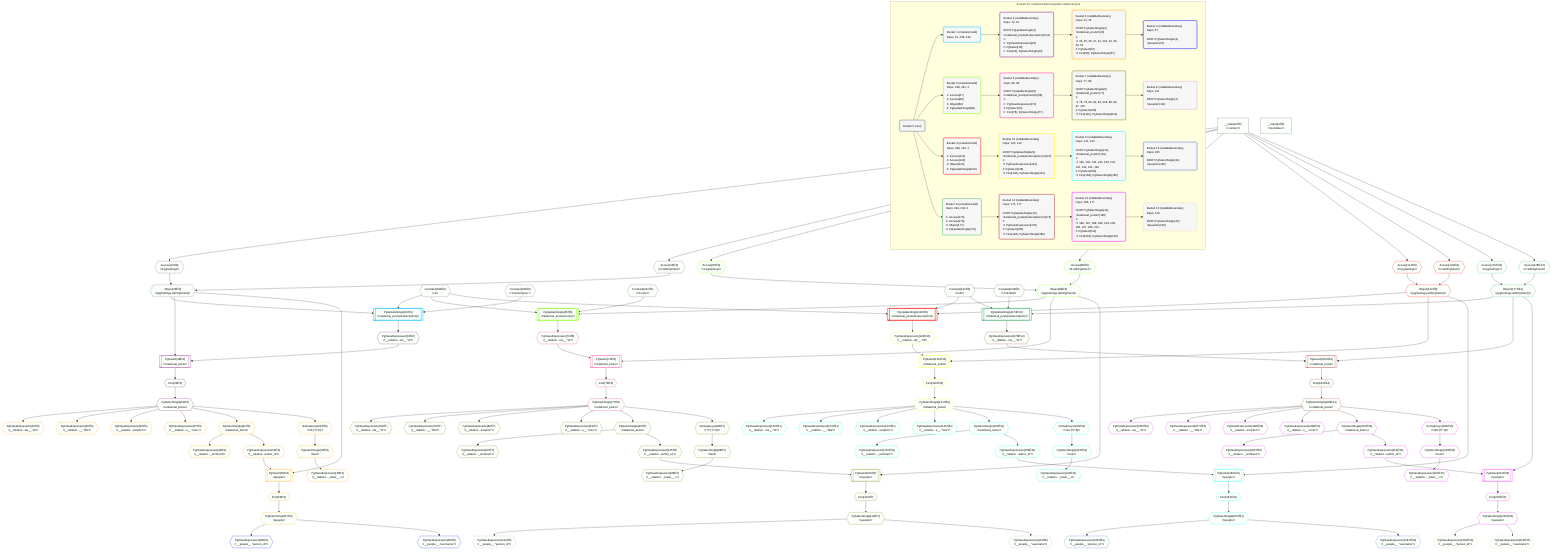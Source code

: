 %%{init: {'themeVariables': { 'fontSize': '12px'}}}%%
graph TD
    classDef path fill:#eee,stroke:#000,color:#000
    classDef plan fill:#fff,stroke-width:1px,color:#000
    classDef itemplan fill:#fff,stroke-width:2px,color:#000
    classDef unbatchedplan fill:#dff,stroke-width:1px,color:#000
    classDef sideeffectplan fill:#fcc,stroke-width:2px,color:#000
    classDef bucket fill:#f6f6f6,color:#000,stroke-width:2px,text-align:left


    %% plan dependencies
    Object15{{"Object[15∈0]<br />ᐸ{pgSettings,withPgClient}ᐳ"}}:::plan
    Access13{{"Access[13∈0]<br />ᐸ2.pgSettingsᐳ"}}:::plan
    Access14{{"Access[14∈0]<br />ᐸ2.withPgClientᐳ"}}:::plan
    Access13 & Access14 --> Object15
    __Value2["__Value[2∈0]<br />ᐸcontextᐳ"]:::plan
    __Value2 --> Access13
    __Value2 --> Access14
    __Value4["__Value[4∈0]<br />ᐸrootValueᐳ"]:::plan
    Constant238{{"Constant[238∈0]<br />ᐸ4ᐳ"}}:::plan
    Constant239{{"Constant[239∈0]<br />ᐸ'A description'ᐳ"}}:::plan
    Constant241{{"Constant[241∈0]<br />ᐸ'A note'ᐳ"}}:::plan
    Constant243{{"Constant[243∈0]<br />ᐸnullᐳ"}}:::plan
    Constant244{{"Constant[244∈0]<br />ᐸ3141592ᐳ"}}:::plan
    PgUpdateSingle12[["PgUpdateSingle[12∈1]<br />ᐸrelational_posts(id;description)ᐳ"]]:::sideeffectplan
    Object15 & Constant238 & Constant239 --> PgUpdateSingle12
    PgSelect18[["PgSelect[18∈2]<br />ᐸrelational_postsᐳ"]]:::plan
    PgClassExpression16{{"PgClassExpression[16∈2]<br />ᐸ__relation...sts__.”id”ᐳ"}}:::plan
    Object15 & PgClassExpression16 --> PgSelect18
    PgUpdateSingle12 --> PgClassExpression16
    First22{{"First[22∈2]"}}:::plan
    PgSelect18 --> First22
    PgSelectSingle23{{"PgSelectSingle[23∈2]<br />ᐸrelational_postsᐳ"}}:::plan
    First22 --> PgSelectSingle23
    PgSelect52[["PgSelect[52∈3]<br />ᐸpeopleᐳ"]]:::plan
    PgClassExpression51{{"PgClassExpression[51∈3]<br />ᐸ__relation...author_id”ᐳ"}}:::plan
    Object15 & PgClassExpression51 --> PgSelect52
    PgClassExpression24{{"PgClassExpression[24∈3]<br />ᐸ__relation...sts__.”id”ᐳ"}}:::plan
    PgSelectSingle23 --> PgClassExpression24
    PgClassExpression25{{"PgClassExpression[25∈3]<br />ᐸ__relation...__.”title”ᐳ"}}:::plan
    PgSelectSingle23 --> PgClassExpression25
    PgClassExpression26{{"PgClassExpression[26∈3]<br />ᐸ__relation...scription”ᐳ"}}:::plan
    PgSelectSingle23 --> PgClassExpression26
    PgClassExpression27{{"PgClassExpression[27∈3]<br />ᐸ__relation...s__.”note”ᐳ"}}:::plan
    PgSelectSingle23 --> PgClassExpression27
    PgSelectSingle34{{"PgSelectSingle[34∈3]<br />ᐸtextᐳ"}}:::plan
    RemapKeys224{{"RemapKeys[224∈3]<br />ᐸ23:{”0”:6}ᐳ"}}:::plan
    RemapKeys224 --> PgSelectSingle34
    PgClassExpression35{{"PgClassExpression[35∈3]<br />ᐸ__relation..._lower__.vᐳ"}}:::plan
    PgSelectSingle34 --> PgClassExpression35
    PgSelectSingle42{{"PgSelectSingle[42∈3]<br />ᐸrelational_itemsᐳ"}}:::plan
    PgSelectSingle23 --> PgSelectSingle42
    PgClassExpression43{{"PgClassExpression[43∈3]<br />ᐸ__relation..._archived”ᐳ"}}:::plan
    PgSelectSingle42 --> PgClassExpression43
    PgSelectSingle42 --> PgClassExpression51
    First56{{"First[56∈3]"}}:::plan
    PgSelect52 --> First56
    PgSelectSingle57{{"PgSelectSingle[57∈3]<br />ᐸpeopleᐳ"}}:::plan
    First56 --> PgSelectSingle57
    PgSelectSingle23 --> RemapKeys224
    PgClassExpression58{{"PgClassExpression[58∈4]<br />ᐸ__people__.”person_id”ᐳ"}}:::plan
    PgSelectSingle57 --> PgClassExpression58
    PgClassExpression59{{"PgClassExpression[59∈4]<br />ᐸ__people__.”username”ᐳ"}}:::plan
    PgSelectSingle57 --> PgClassExpression59
    PgUpdateSingle66[["PgUpdateSingle[66∈5]<br />ᐸrelational_posts(id;note)ᐳ"]]:::sideeffectplan
    Object69{{"Object[69∈5]<br />ᐸ{pgSettings,withPgClient}ᐳ"}}:::plan
    Object69 & Constant238 & Constant241 --> PgUpdateSingle66
    Access67{{"Access[67∈5]<br />ᐸ2.pgSettingsᐳ"}}:::plan
    Access68{{"Access[68∈5]<br />ᐸ2.withPgClientᐳ"}}:::plan
    Access67 & Access68 --> Object69
    __Value2 --> Access67
    __Value2 --> Access68
    PgSelect72[["PgSelect[72∈6]<br />ᐸrelational_postsᐳ"]]:::plan
    PgClassExpression70{{"PgClassExpression[70∈6]<br />ᐸ__relation...sts__.”id”ᐳ"}}:::plan
    Object69 & PgClassExpression70 --> PgSelect72
    PgUpdateSingle66 --> PgClassExpression70
    First76{{"First[76∈6]"}}:::plan
    PgSelect72 --> First76
    PgSelectSingle77{{"PgSelectSingle[77∈6]<br />ᐸrelational_postsᐳ"}}:::plan
    First76 --> PgSelectSingle77
    PgSelect106[["PgSelect[106∈7]<br />ᐸpeopleᐳ"]]:::plan
    PgClassExpression105{{"PgClassExpression[105∈7]<br />ᐸ__relation...author_id”ᐳ"}}:::plan
    Object69 & PgClassExpression105 --> PgSelect106
    PgClassExpression78{{"PgClassExpression[78∈7]<br />ᐸ__relation...sts__.”id”ᐳ"}}:::plan
    PgSelectSingle77 --> PgClassExpression78
    PgClassExpression79{{"PgClassExpression[79∈7]<br />ᐸ__relation...__.”title”ᐳ"}}:::plan
    PgSelectSingle77 --> PgClassExpression79
    PgClassExpression80{{"PgClassExpression[80∈7]<br />ᐸ__relation...scription”ᐳ"}}:::plan
    PgSelectSingle77 --> PgClassExpression80
    PgClassExpression81{{"PgClassExpression[81∈7]<br />ᐸ__relation...s__.”note”ᐳ"}}:::plan
    PgSelectSingle77 --> PgClassExpression81
    PgSelectSingle88{{"PgSelectSingle[88∈7]<br />ᐸtextᐳ"}}:::plan
    RemapKeys228{{"RemapKeys[228∈7]<br />ᐸ77:{”0”:6}ᐳ"}}:::plan
    RemapKeys228 --> PgSelectSingle88
    PgClassExpression89{{"PgClassExpression[89∈7]<br />ᐸ__relation..._lower__.vᐳ"}}:::plan
    PgSelectSingle88 --> PgClassExpression89
    PgSelectSingle96{{"PgSelectSingle[96∈7]<br />ᐸrelational_itemsᐳ"}}:::plan
    PgSelectSingle77 --> PgSelectSingle96
    PgClassExpression97{{"PgClassExpression[97∈7]<br />ᐸ__relation..._archived”ᐳ"}}:::plan
    PgSelectSingle96 --> PgClassExpression97
    PgSelectSingle96 --> PgClassExpression105
    First110{{"First[110∈7]"}}:::plan
    PgSelect106 --> First110
    PgSelectSingle111{{"PgSelectSingle[111∈7]<br />ᐸpeopleᐳ"}}:::plan
    First110 --> PgSelectSingle111
    PgSelectSingle77 --> RemapKeys228
    PgClassExpression112{{"PgClassExpression[112∈8]<br />ᐸ__people__.”person_id”ᐳ"}}:::plan
    PgSelectSingle111 --> PgClassExpression112
    PgClassExpression113{{"PgClassExpression[113∈8]<br />ᐸ__people__.”username”ᐳ"}}:::plan
    PgSelectSingle111 --> PgClassExpression113
    PgUpdateSingle120[["PgUpdateSingle[120∈9]<br />ᐸrelational_posts(id;description)ᐳ"]]:::sideeffectplan
    Object123{{"Object[123∈9]<br />ᐸ{pgSettings,withPgClient}ᐳ"}}:::plan
    Object123 & Constant238 & Constant243 --> PgUpdateSingle120
    Access121{{"Access[121∈9]<br />ᐸ2.pgSettingsᐳ"}}:::plan
    Access122{{"Access[122∈9]<br />ᐸ2.withPgClientᐳ"}}:::plan
    Access121 & Access122 --> Object123
    __Value2 --> Access121
    __Value2 --> Access122
    PgSelect126[["PgSelect[126∈10]<br />ᐸrelational_postsᐳ"]]:::plan
    PgClassExpression124{{"PgClassExpression[124∈10]<br />ᐸ__relation...sts__.”id”ᐳ"}}:::plan
    Object123 & PgClassExpression124 --> PgSelect126
    PgUpdateSingle120 --> PgClassExpression124
    First130{{"First[130∈10]"}}:::plan
    PgSelect126 --> First130
    PgSelectSingle131{{"PgSelectSingle[131∈10]<br />ᐸrelational_postsᐳ"}}:::plan
    First130 --> PgSelectSingle131
    PgSelect160[["PgSelect[160∈11]<br />ᐸpeopleᐳ"]]:::plan
    PgClassExpression159{{"PgClassExpression[159∈11]<br />ᐸ__relation...author_id”ᐳ"}}:::plan
    Object123 & PgClassExpression159 --> PgSelect160
    PgClassExpression132{{"PgClassExpression[132∈11]<br />ᐸ__relation...sts__.”id”ᐳ"}}:::plan
    PgSelectSingle131 --> PgClassExpression132
    PgClassExpression133{{"PgClassExpression[133∈11]<br />ᐸ__relation...__.”title”ᐳ"}}:::plan
    PgSelectSingle131 --> PgClassExpression133
    PgClassExpression134{{"PgClassExpression[134∈11]<br />ᐸ__relation...scription”ᐳ"}}:::plan
    PgSelectSingle131 --> PgClassExpression134
    PgClassExpression135{{"PgClassExpression[135∈11]<br />ᐸ__relation...s__.”note”ᐳ"}}:::plan
    PgSelectSingle131 --> PgClassExpression135
    PgSelectSingle142{{"PgSelectSingle[142∈11]<br />ᐸtextᐳ"}}:::plan
    RemapKeys232{{"RemapKeys[232∈11]<br />ᐸ131:{”0”:6}ᐳ"}}:::plan
    RemapKeys232 --> PgSelectSingle142
    PgClassExpression143{{"PgClassExpression[143∈11]<br />ᐸ__relation..._lower__.vᐳ"}}:::plan
    PgSelectSingle142 --> PgClassExpression143
    PgSelectSingle150{{"PgSelectSingle[150∈11]<br />ᐸrelational_itemsᐳ"}}:::plan
    PgSelectSingle131 --> PgSelectSingle150
    PgClassExpression151{{"PgClassExpression[151∈11]<br />ᐸ__relation..._archived”ᐳ"}}:::plan
    PgSelectSingle150 --> PgClassExpression151
    PgSelectSingle150 --> PgClassExpression159
    First164{{"First[164∈11]"}}:::plan
    PgSelect160 --> First164
    PgSelectSingle165{{"PgSelectSingle[165∈11]<br />ᐸpeopleᐳ"}}:::plan
    First164 --> PgSelectSingle165
    PgSelectSingle131 --> RemapKeys232
    PgClassExpression166{{"PgClassExpression[166∈12]<br />ᐸ__people__.”person_id”ᐳ"}}:::plan
    PgSelectSingle165 --> PgClassExpression166
    PgClassExpression167{{"PgClassExpression[167∈12]<br />ᐸ__people__.”username”ᐳ"}}:::plan
    PgSelectSingle165 --> PgClassExpression167
    PgUpdateSingle174[["PgUpdateSingle[174∈13]<br />ᐸrelational_posts(id;description)ᐳ"]]:::sideeffectplan
    Object177{{"Object[177∈13]<br />ᐸ{pgSettings,withPgClient}ᐳ"}}:::plan
    Object177 & Constant244 & Constant243 --> PgUpdateSingle174
    Access175{{"Access[175∈13]<br />ᐸ2.pgSettingsᐳ"}}:::plan
    Access176{{"Access[176∈13]<br />ᐸ2.withPgClientᐳ"}}:::plan
    Access175 & Access176 --> Object177
    __Value2 --> Access175
    __Value2 --> Access176
    PgSelect180[["PgSelect[180∈14]<br />ᐸrelational_postsᐳ"]]:::plan
    PgClassExpression178{{"PgClassExpression[178∈14]<br />ᐸ__relation...sts__.”id”ᐳ"}}:::plan
    Object177 & PgClassExpression178 --> PgSelect180
    PgUpdateSingle174 --> PgClassExpression178
    First184{{"First[184∈14]"}}:::plan
    PgSelect180 --> First184
    PgSelectSingle185{{"PgSelectSingle[185∈14]<br />ᐸrelational_postsᐳ"}}:::plan
    First184 --> PgSelectSingle185
    PgSelect214[["PgSelect[214∈15]<br />ᐸpeopleᐳ"]]:::plan
    PgClassExpression213{{"PgClassExpression[213∈15]<br />ᐸ__relation...author_id”ᐳ"}}:::plan
    Object177 & PgClassExpression213 --> PgSelect214
    PgClassExpression186{{"PgClassExpression[186∈15]<br />ᐸ__relation...sts__.”id”ᐳ"}}:::plan
    PgSelectSingle185 --> PgClassExpression186
    PgClassExpression187{{"PgClassExpression[187∈15]<br />ᐸ__relation...__.”title”ᐳ"}}:::plan
    PgSelectSingle185 --> PgClassExpression187
    PgClassExpression188{{"PgClassExpression[188∈15]<br />ᐸ__relation...scription”ᐳ"}}:::plan
    PgSelectSingle185 --> PgClassExpression188
    PgClassExpression189{{"PgClassExpression[189∈15]<br />ᐸ__relation...s__.”note”ᐳ"}}:::plan
    PgSelectSingle185 --> PgClassExpression189
    PgSelectSingle196{{"PgSelectSingle[196∈15]<br />ᐸtextᐳ"}}:::plan
    RemapKeys236{{"RemapKeys[236∈15]<br />ᐸ185:{”0”:6}ᐳ"}}:::plan
    RemapKeys236 --> PgSelectSingle196
    PgClassExpression197{{"PgClassExpression[197∈15]<br />ᐸ__relation..._lower__.vᐳ"}}:::plan
    PgSelectSingle196 --> PgClassExpression197
    PgSelectSingle204{{"PgSelectSingle[204∈15]<br />ᐸrelational_itemsᐳ"}}:::plan
    PgSelectSingle185 --> PgSelectSingle204
    PgClassExpression205{{"PgClassExpression[205∈15]<br />ᐸ__relation..._archived”ᐳ"}}:::plan
    PgSelectSingle204 --> PgClassExpression205
    PgSelectSingle204 --> PgClassExpression213
    First218{{"First[218∈15]"}}:::plan
    PgSelect214 --> First218
    PgSelectSingle219{{"PgSelectSingle[219∈15]<br />ᐸpeopleᐳ"}}:::plan
    First218 --> PgSelectSingle219
    PgSelectSingle185 --> RemapKeys236
    PgClassExpression220{{"PgClassExpression[220∈16]<br />ᐸ__people__.”person_id”ᐳ"}}:::plan
    PgSelectSingle219 --> PgClassExpression220
    PgClassExpression221{{"PgClassExpression[221∈16]<br />ᐸ__people__.”username”ᐳ"}}:::plan
    PgSelectSingle219 --> PgClassExpression221

    %% define steps

    subgraph "Buckets for mutations/basics/update-relational-post"
    Bucket0("Bucket 0 (root)"):::bucket
    classDef bucket0 stroke:#696969
    class Bucket0,__Value2,__Value4,Access13,Access14,Object15,Constant238,Constant239,Constant241,Constant243,Constant244 bucket0
    Bucket1("Bucket 1 (mutationField)<br />Deps: 15, 238, 239"):::bucket
    classDef bucket1 stroke:#00bfff
    class Bucket1,PgUpdateSingle12 bucket1
    Bucket2("Bucket 2 (nullableBoundary)<br />Deps: 12, 15<br /><br />ROOT PgUpdateSingle{1}ᐸrelational_posts(id;description)ᐳ[12]<br />1: <br />ᐳ: PgClassExpression[16]<br />2: PgSelect[18]<br />ᐳ: First[22], PgSelectSingle[23]"):::bucket
    classDef bucket2 stroke:#7f007f
    class Bucket2,PgClassExpression16,PgSelect18,First22,PgSelectSingle23 bucket2
    Bucket3("Bucket 3 (nullableBoundary)<br />Deps: 23, 15<br /><br />ROOT PgSelectSingle{2}ᐸrelational_postsᐳ[23]<br />1: <br />ᐳ: 24, 25, 26, 27, 42, 224, 34, 35, 43, 51<br />2: PgSelect[52]<br />ᐳ: First[56], PgSelectSingle[57]"):::bucket
    classDef bucket3 stroke:#ffa500
    class Bucket3,PgClassExpression24,PgClassExpression25,PgClassExpression26,PgClassExpression27,PgSelectSingle34,PgClassExpression35,PgSelectSingle42,PgClassExpression43,PgClassExpression51,PgSelect52,First56,PgSelectSingle57,RemapKeys224 bucket3
    Bucket4("Bucket 4 (nullableBoundary)<br />Deps: 57<br /><br />ROOT PgSelectSingle{3}ᐸpeopleᐳ[57]"):::bucket
    classDef bucket4 stroke:#0000ff
    class Bucket4,PgClassExpression58,PgClassExpression59 bucket4
    Bucket5("Bucket 5 (mutationField)<br />Deps: 238, 241, 2<br /><br />1: Access[67]<br />2: Access[68]<br />3: Object[69]<br />4: PgUpdateSingle[66]"):::bucket
    classDef bucket5 stroke:#7fff00
    class Bucket5,PgUpdateSingle66,Access67,Access68,Object69 bucket5
    Bucket6("Bucket 6 (nullableBoundary)<br />Deps: 66, 69<br /><br />ROOT PgUpdateSingle{5}ᐸrelational_posts(id;note)ᐳ[66]<br />1: <br />ᐳ: PgClassExpression[70]<br />2: PgSelect[72]<br />ᐳ: First[76], PgSelectSingle[77]"):::bucket
    classDef bucket6 stroke:#ff1493
    class Bucket6,PgClassExpression70,PgSelect72,First76,PgSelectSingle77 bucket6
    Bucket7("Bucket 7 (nullableBoundary)<br />Deps: 77, 69<br /><br />ROOT PgSelectSingle{6}ᐸrelational_postsᐳ[77]<br />1: <br />ᐳ: 78, 79, 80, 81, 96, 228, 88, 89, 97, 105<br />2: PgSelect[106]<br />ᐳ: First[110], PgSelectSingle[111]"):::bucket
    classDef bucket7 stroke:#808000
    class Bucket7,PgClassExpression78,PgClassExpression79,PgClassExpression80,PgClassExpression81,PgSelectSingle88,PgClassExpression89,PgSelectSingle96,PgClassExpression97,PgClassExpression105,PgSelect106,First110,PgSelectSingle111,RemapKeys228 bucket7
    Bucket8("Bucket 8 (nullableBoundary)<br />Deps: 111<br /><br />ROOT PgSelectSingle{7}ᐸpeopleᐳ[111]"):::bucket
    classDef bucket8 stroke:#dda0dd
    class Bucket8,PgClassExpression112,PgClassExpression113 bucket8
    Bucket9("Bucket 9 (mutationField)<br />Deps: 238, 243, 2<br /><br />1: Access[121]<br />2: Access[122]<br />3: Object[123]<br />4: PgUpdateSingle[120]"):::bucket
    classDef bucket9 stroke:#ff0000
    class Bucket9,PgUpdateSingle120,Access121,Access122,Object123 bucket9
    Bucket10("Bucket 10 (nullableBoundary)<br />Deps: 120, 123<br /><br />ROOT PgUpdateSingle{9}ᐸrelational_posts(id;description)ᐳ[120]<br />1: <br />ᐳ: PgClassExpression[124]<br />2: PgSelect[126]<br />ᐳ: First[130], PgSelectSingle[131]"):::bucket
    classDef bucket10 stroke:#ffff00
    class Bucket10,PgClassExpression124,PgSelect126,First130,PgSelectSingle131 bucket10
    Bucket11("Bucket 11 (nullableBoundary)<br />Deps: 131, 123<br /><br />ROOT PgSelectSingle{10}ᐸrelational_postsᐳ[131]<br />1: <br />ᐳ: 132, 133, 134, 135, 150, 232, 142, 143, 151, 159<br />2: PgSelect[160]<br />ᐳ: First[164], PgSelectSingle[165]"):::bucket
    classDef bucket11 stroke:#00ffff
    class Bucket11,PgClassExpression132,PgClassExpression133,PgClassExpression134,PgClassExpression135,PgSelectSingle142,PgClassExpression143,PgSelectSingle150,PgClassExpression151,PgClassExpression159,PgSelect160,First164,PgSelectSingle165,RemapKeys232 bucket11
    Bucket12("Bucket 12 (nullableBoundary)<br />Deps: 165<br /><br />ROOT PgSelectSingle{11}ᐸpeopleᐳ[165]"):::bucket
    classDef bucket12 stroke:#4169e1
    class Bucket12,PgClassExpression166,PgClassExpression167 bucket12
    Bucket13("Bucket 13 (mutationField)<br />Deps: 244, 243, 2<br /><br />1: Access[175]<br />2: Access[176]<br />3: Object[177]<br />4: PgUpdateSingle[174]"):::bucket
    classDef bucket13 stroke:#3cb371
    class Bucket13,PgUpdateSingle174,Access175,Access176,Object177 bucket13
    Bucket14("Bucket 14 (nullableBoundary)<br />Deps: 174, 177<br /><br />ROOT PgUpdateSingle{13}ᐸrelational_posts(id;description)ᐳ[174]<br />1: <br />ᐳ: PgClassExpression[178]<br />2: PgSelect[180]<br />ᐳ: First[184], PgSelectSingle[185]"):::bucket
    classDef bucket14 stroke:#a52a2a
    class Bucket14,PgClassExpression178,PgSelect180,First184,PgSelectSingle185 bucket14
    Bucket15("Bucket 15 (nullableBoundary)<br />Deps: 185, 177<br /><br />ROOT PgSelectSingle{14}ᐸrelational_postsᐳ[185]<br />1: <br />ᐳ: 186, 187, 188, 189, 204, 236, 196, 197, 205, 213<br />2: PgSelect[214]<br />ᐳ: First[218], PgSelectSingle[219]"):::bucket
    classDef bucket15 stroke:#ff00ff
    class Bucket15,PgClassExpression186,PgClassExpression187,PgClassExpression188,PgClassExpression189,PgSelectSingle196,PgClassExpression197,PgSelectSingle204,PgClassExpression205,PgClassExpression213,PgSelect214,First218,PgSelectSingle219,RemapKeys236 bucket15
    Bucket16("Bucket 16 (nullableBoundary)<br />Deps: 219<br /><br />ROOT PgSelectSingle{15}ᐸpeopleᐳ[219]"):::bucket
    classDef bucket16 stroke:#f5deb3
    class Bucket16,PgClassExpression220,PgClassExpression221 bucket16
    Bucket0 --> Bucket1 & Bucket5 & Bucket9 & Bucket13
    Bucket1 --> Bucket2
    Bucket2 --> Bucket3
    Bucket3 --> Bucket4
    Bucket5 --> Bucket6
    Bucket6 --> Bucket7
    Bucket7 --> Bucket8
    Bucket9 --> Bucket10
    Bucket10 --> Bucket11
    Bucket11 --> Bucket12
    Bucket13 --> Bucket14
    Bucket14 --> Bucket15
    Bucket15 --> Bucket16
    classDef unary fill:#fafffa,borderWidth:8px
    class Object15,Access13,Access14,__Value2,__Value4,Constant238,Constant239,Constant241,Constant243,Constant244,PgUpdateSingle12,PgSelect18,PgClassExpression16,First22,PgSelectSingle23,PgSelect52,PgClassExpression24,PgClassExpression25,PgClassExpression26,PgClassExpression27,PgSelectSingle34,PgClassExpression35,PgSelectSingle42,PgClassExpression43,PgClassExpression51,First56,PgSelectSingle57,RemapKeys224,PgClassExpression58,PgClassExpression59,PgUpdateSingle66,Object69,Access67,Access68,PgSelect72,PgClassExpression70,First76,PgSelectSingle77,PgSelect106,PgClassExpression78,PgClassExpression79,PgClassExpression80,PgClassExpression81,PgSelectSingle88,PgClassExpression89,PgSelectSingle96,PgClassExpression97,PgClassExpression105,First110,PgSelectSingle111,RemapKeys228,PgClassExpression112,PgClassExpression113,PgUpdateSingle120,Object123,Access121,Access122,PgSelect126,PgClassExpression124,First130,PgSelectSingle131,PgSelect160,PgClassExpression132,PgClassExpression133,PgClassExpression134,PgClassExpression135,PgSelectSingle142,PgClassExpression143,PgSelectSingle150,PgClassExpression151,PgClassExpression159,First164,PgSelectSingle165,RemapKeys232,PgClassExpression166,PgClassExpression167,PgUpdateSingle174,Object177,Access175,Access176,PgSelect180,PgClassExpression178,First184,PgSelectSingle185,PgSelect214,PgClassExpression186,PgClassExpression187,PgClassExpression188,PgClassExpression189,PgSelectSingle196,PgClassExpression197,PgSelectSingle204,PgClassExpression205,PgClassExpression213,First218,PgSelectSingle219,RemapKeys236,PgClassExpression220,PgClassExpression221 unary
    end